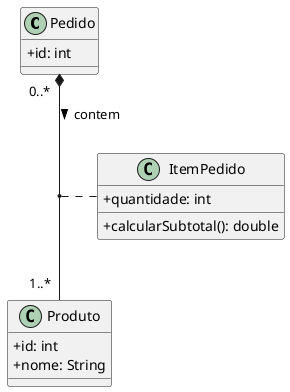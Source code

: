@startuml
'!pragma layout smetana
skinparam classAttributeIconSize 0
class Pedido {
  +id: int
}

class Produto {
  +id: int
  +nome: String
}

class ItemPedido {
  +quantidade: int
  +calcularSubtotal(): double
}

Pedido "0..*  " *-- "1..*  " Produto: contem >
(Pedido, Produto) .. ItemPedido
@enduml